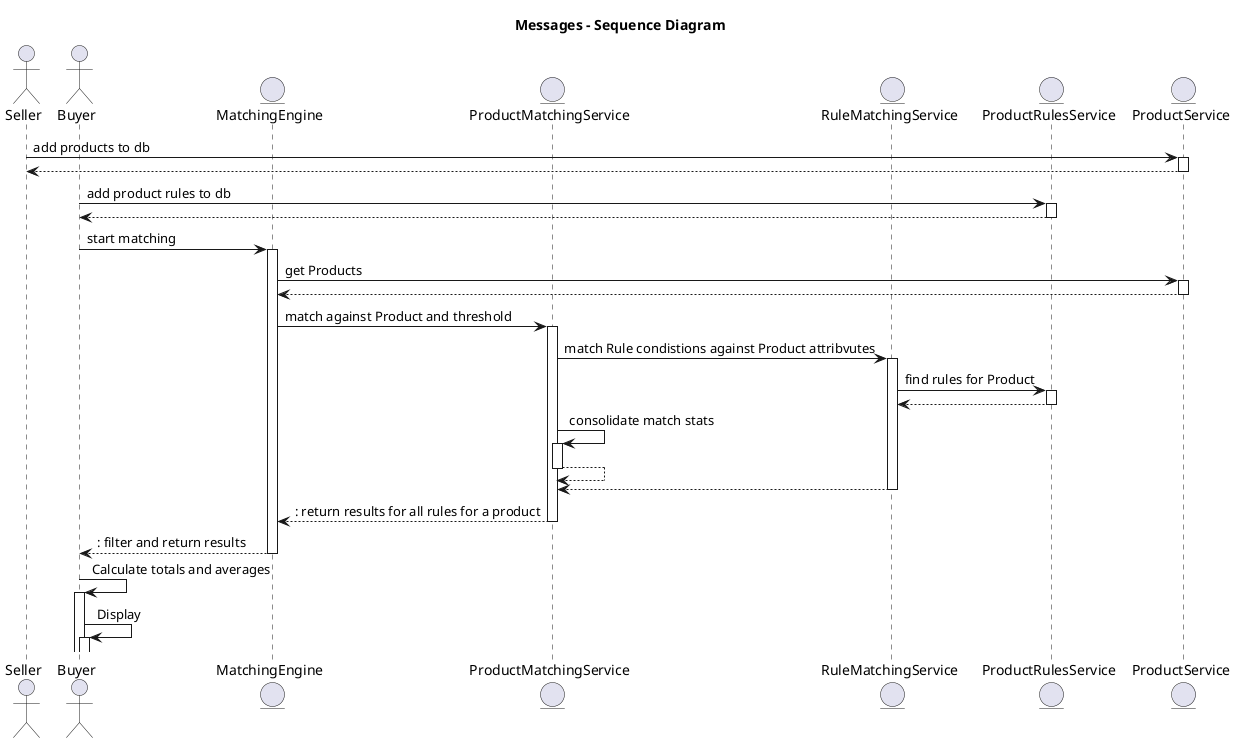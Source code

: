 @startuml

title "Messages - Sequence Diagram"

actor Seller
actor Buyer
entity MatchingEngine
entity ProductMatchingService
entity RuleMatchingService
entity ProductRulesService
entity ProductService

autoactivate on
Seller->ProductService: add products to db
return

Buyer->ProductRulesService: add product rules to db
return

Buyer->MatchingEngine: start matching
MatchingEngine->ProductService: get Products
return

MatchingEngine->ProductMatchingService: match against Product and threshold
ProductMatchingService->RuleMatchingService: match Rule condistions against Product attribvutes
RuleMatchingService->ProductRulesService: find rules for Product
return
ProductMatchingService->ProductMatchingService: consolidate match stats
return
return
return: return results for all rules for a product
return: filter and return results
Buyer->Buyer: Calculate totals and averages
Buyer->Buyer: Display
@enduml
